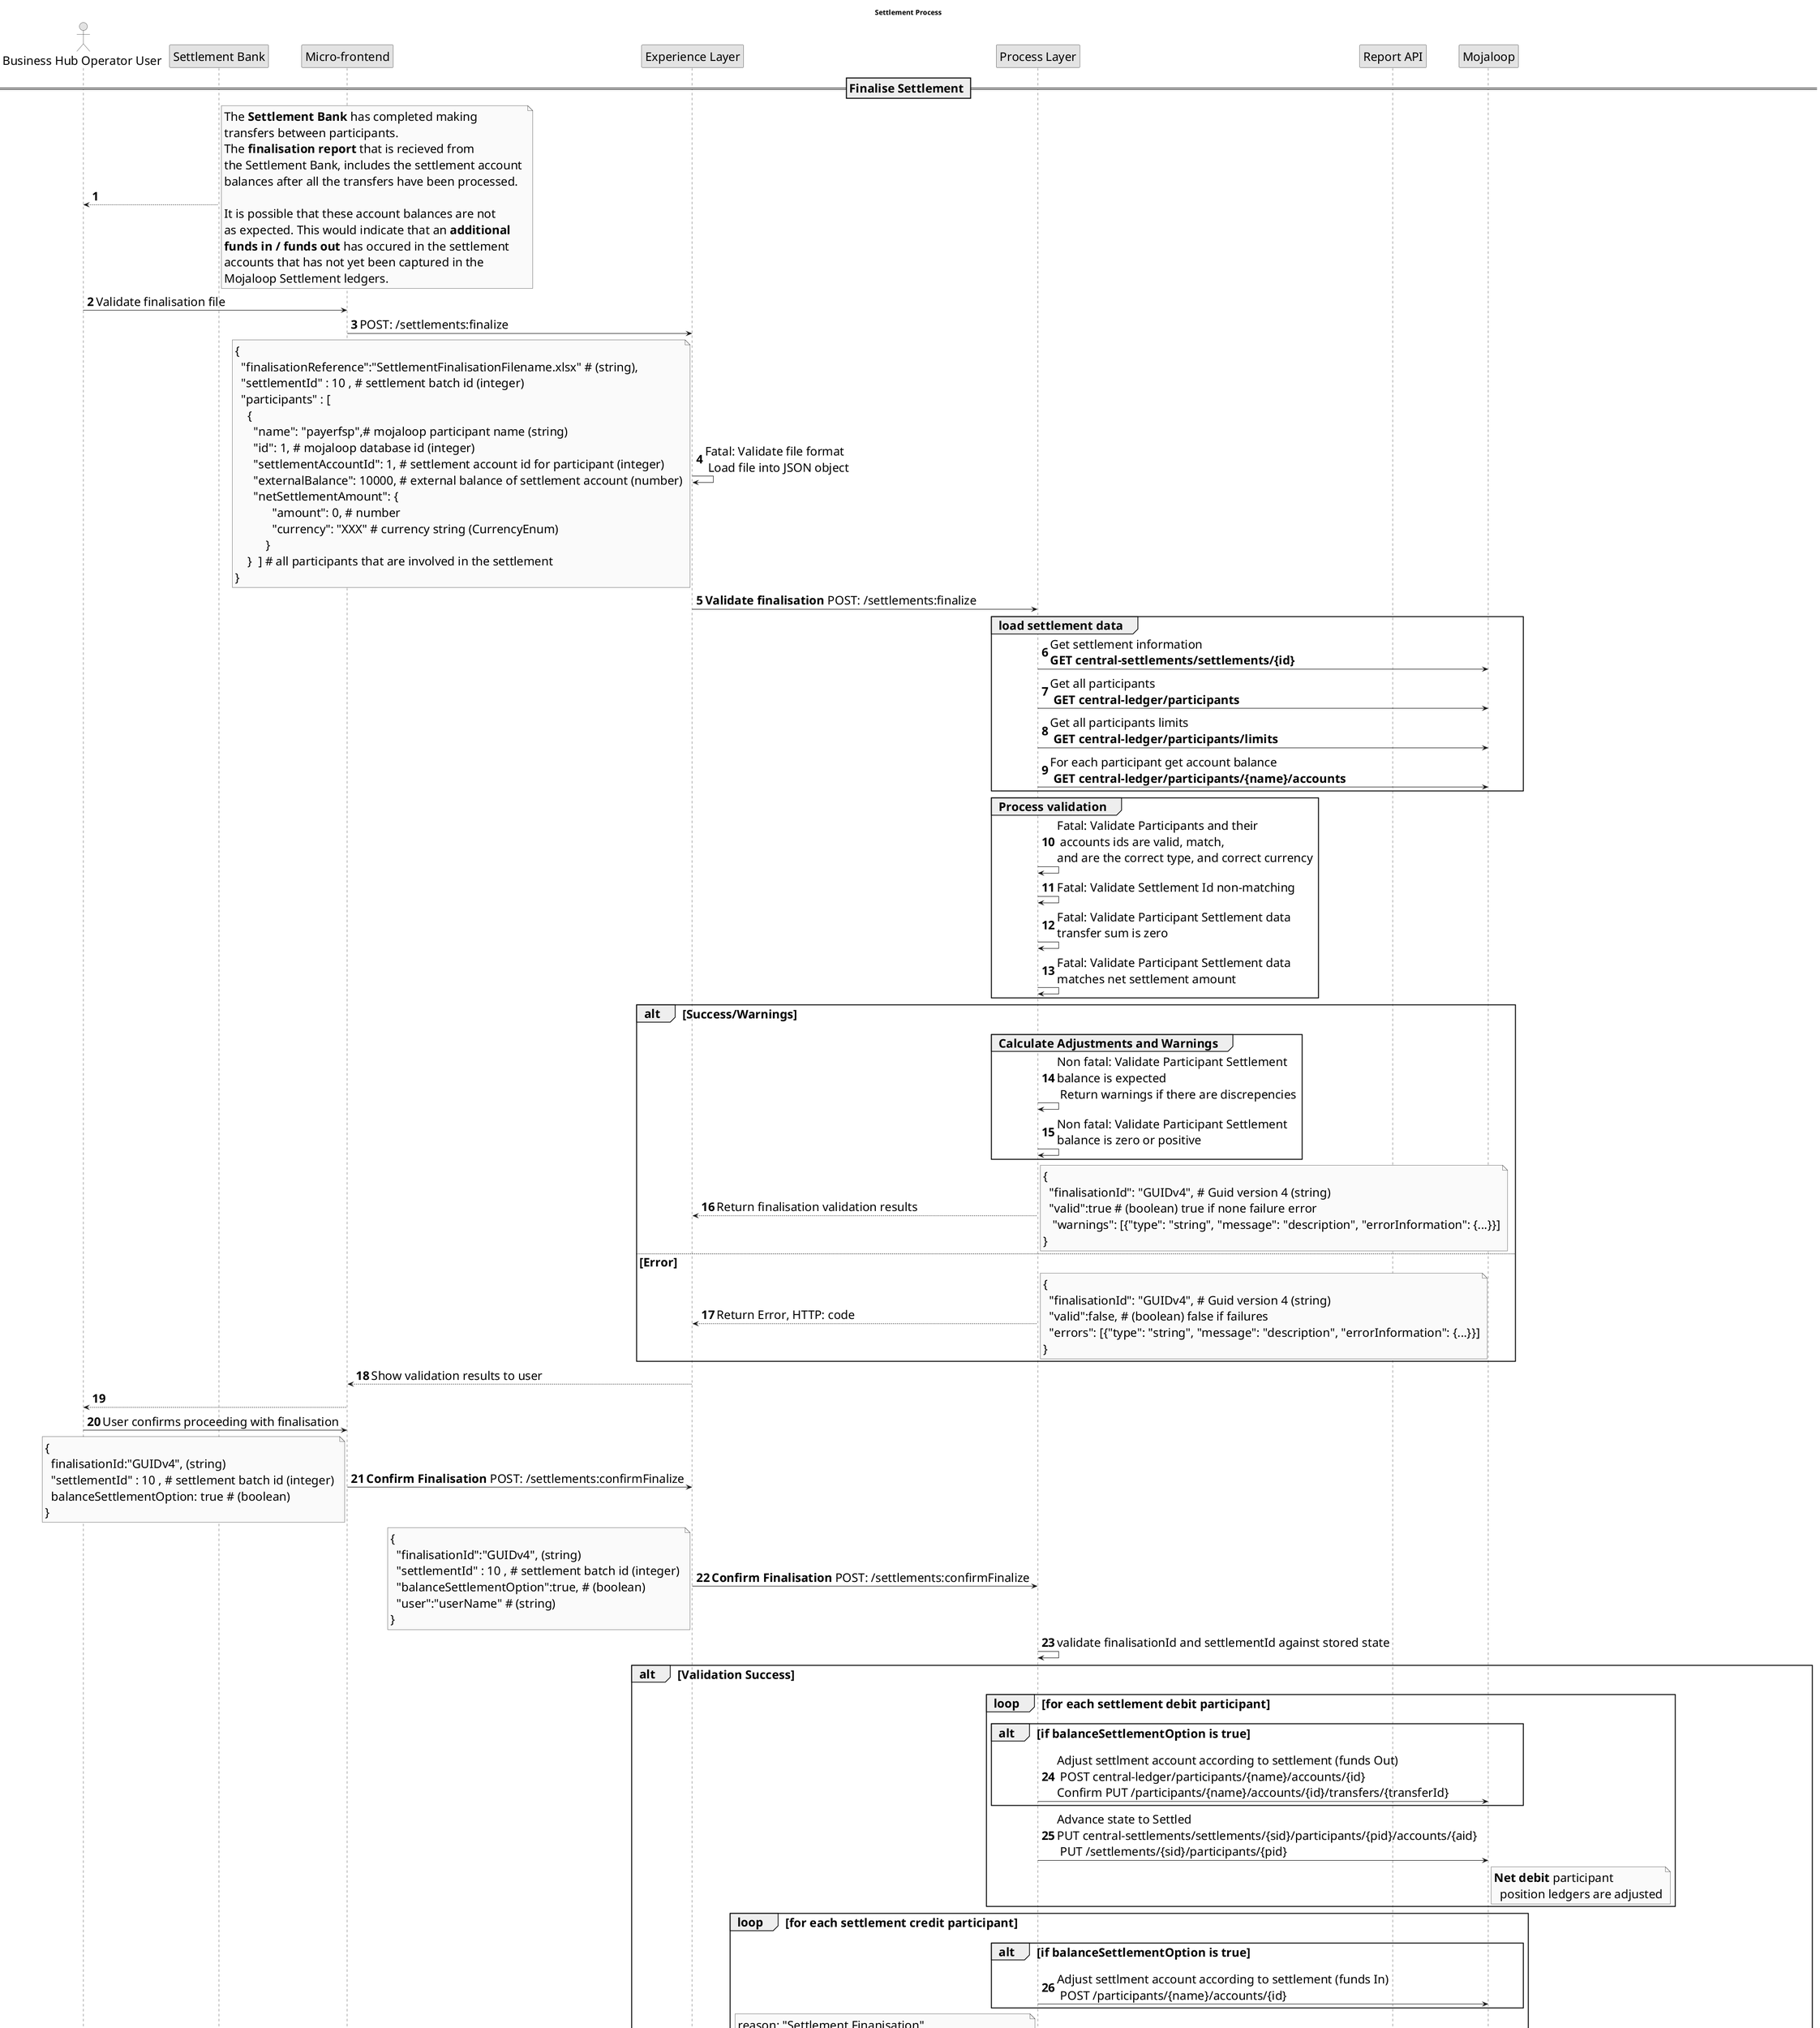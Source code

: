 @startuml settlementFinalisationErrorCases
skinparam activityFontSize 4
skinparam activityDiamondFontSize 30
skinparam activityArrowFontSize 24
skinparam defaultFontSize 24
skinparam noteFontSize 24
skinparam monochrome true
autonumber

title Settlement Process

actor "Business Hub Operator User" as bu

participant "Settlement Bank" as sbank
participant "Micro-frontend" as ui
participant "Experience Layer" as el
participant "Process Layer" as pl
participant "Report API" as report
participant "Mojaloop" as moja


== Finalise Settlement ==
sbank-->bu: 
note right
The **Settlement Bank** has completed making
transfers between participants.
The **finalisation report** that is recieved from 
the Settlement Bank, includes the settlement account 
balances after all the transfers have been processed.

It is possible that these account balances are not
as expected. This would indicate that an **additional** 
**funds in / funds out** has occured in the settlement 
accounts that has not yet been captured in the 
Mojaloop Settlement ledgers.
end note
bu -> ui: Validate finalisation file
ui -> el: POST: /settlements:finalize
el -> el: Fatal: Validate file format \n Load file into JSON object
note left 
{
  "finalisationReference":"SettlementFinalisationFilename.xlsx" # (string),
  "settlementId" : 10 , # settlement batch id (integer) 
  "participants" : [
    { 
      "name": "payerfsp",# mojaloop participant name (string) 
      "id": 1, # mojaloop database id (integer)
      "settlementAccountId": 1, # settlement account id for participant (integer)
      "externalBalance": 10000, # external balance of settlement account (number)
      "netSettlementAmount": {
            "amount": 0, # number
            "currency": "XXX" # currency string (CurrencyEnum)
          }
    }  ] # all participants that are involved in the settlement
}
end note

el -> pl: **Validate finalisation** POST: /settlements:finalize
group load settlement data
pl->moja: Get settlement information \n**GET central-settlements/settlements/{id}**
pl->moja: Get all participants\n **GET central-ledger/participants**
pl->moja: Get all participants limits\n **GET central-ledger/participants/limits**
pl->moja: For each participant get account balance\n **GET central-ledger/participants/{name}/accounts**
end
group Process validation 
pl -> pl: Fatal: Validate Participants and their \n accounts ids are valid, match, \nand are the correct type, and correct currency
pl -> pl: Fatal: Validate Settlement Id non-matching
pl -> pl: Fatal: Validate Participant Settlement data \ntransfer sum is zero
pl -> pl: Fatal: Validate Participant Settlement data \nmatches net settlement amount
end
alt Success/Warnings 
  group Calculate Adjustments and Warnings
  pl -> pl: Non fatal: Validate Participant Settlement \nbalance is expected \n Return warnings if there are discrepencies
  pl -> pl: Non fatal: Validate Participant Settlement \nbalance is zero or positive
  end

  pl--> el: Return finalisation validation results
  note right
    {
      "finalisationId": "GUIDv4", # Guid version 4 (string)
      "valid":true # (boolean) true if none failure error
       "warnings": [{"type": "string", "message": "description", "errorInformation": {...}}]
    }
  end note
else Error 
  pl--> el: Return Error, HTTP: code
  note right
  {
    "finalisationId": "GUIDv4", # Guid version 4 (string)
    "valid":false, # (boolean) false if failures
    "errors": [{"type": "string", "message": "description", "errorInformation": {...}}]
  }
  end note
end
el--> ui: Show validation results to user
ui--> bu: 

bu -> ui: User confirms proceeding with finalisation
ui -> el: **Confirm Finalisation** POST: /settlements:confirmFinalize
note left
{
  finalisationId:"GUIDv4", (string)
  "settlementId" : 10 , # settlement batch id (integer) 
  balanceSettlementOption: true # (boolean)
}
end note
el -> pl: **Confirm Finalisation** POST: /settlements:confirmFinalize
note left
{
  "finalisationId":"GUIDv4", (string)
  "settlementId" : 10 , # settlement batch id (integer) 
  "balanceSettlementOption":true, # (boolean)
  "user":"userName" # (string)
}
end note
pl -> pl: validate finalisationId and settlementId against stored state
alt Validation Success

  loop for each settlement debit participant
  ' pl->moja: [Remove if Liquidity adjustment includes settlement account check]\nadjust ndc: PUT /participants/{name}/limits
  alt if balanceSettlementOption is true 
  pl->moja: Adjust settlment account according to settlement (funds Out)\n POST central-ledger/participants/{name}/accounts/{id}\nConfirm PUT /participants/{name}/accounts/{id}/transfers/{transferId}
  end

  pl->moja: Advance state to Settled\nPUT central-settlements/settlements/{sid}/participants/{pid}/accounts/{aid} \n PUT /settlements/{sid}/participants/{pid}
  note right moja
  **Net debit** participant 
    position ledgers are adjusted
  end note

  end loop
  loop for each settlement credit participant
  ' pl->moja: [Remove if Liquidity adjustment includes settlement account check]\n adjust ndc: PUT /participants/{name}/limits
  alt if balanceSettlementOption is true 
  pl->moja: Adjust settlment account according to settlement (funds In)\n POST /participants/{name}/accounts/{id}
  end
  note left pl
    reason: "Settlement Finanisation"
    extension list: 
      [ { 'key'='user', 'value'='username'},
        { 'key'='reference', 'value'='finalisatonReference'} ]
  end note
  pl->moja: Advance state to Settled\nPUT central-settlements/settlements/{sid}/participants/{pid}/accounts/{aid} \n PUT /settlements/{sid}/participants/{pid}
  end loop
  alt if balanceSettlementOption is true 
  loop For each participant rebalance Settlement account  
  pl->moja: Get latest balance \n **GET central-ledger/participants/{name}/accounts**
  pl->moja: if < actual balance then\n increase balance (funds In)\n POST central-ledger/participants/{name}/accounts/{id}
  pl->moja: if > actual balance then\n decrease balance (funds Out)\n POST central-ledger/participants/{name}/accounts/{id}\nConfirm PUT /participants/{name}/accounts/{id}/transfers/{transferId}
  note left pl
    reason: "Settlement Rebalance"
    extension list: 
      [ { 'key'='user', 'value'='username'},
        { 'key'='reference', 'value'='finalisatonReference'} ]
  end note
  pl->moja: Confirm correct balance\n **GET central-ledger/participants/{name}/accounts**
  end 
  end

  alt Processing Success
    pl-->el: Response success, HTTP: 200
    note right 
      {
        "state": "string",
        "participants" : [
        { 
          "name": "payerfsp",# mojaloop participant name (string) 
          "id": 1, # mojaloop database id (integer)
          "settlementAccountId": 1 # settlement account id for participant (integer)
        }]
      }
    end note
  else Processing Error 
    pl-->el: Return Error, HTTP: code
    note right 
    {
      "state": "string",
      "participants" : [
      { 
        "name": "payerfsp",# mojaloop participant name (string) 
        "id": 1, # mojaloop database id (integer)
        "settlementAccountId": 1, # settlement account id for participant (integer)
        "errors": [{"type": "string", "message": "description", "errorInformation": {...}}] # errorInformation std fspiop error information object
      }]
    }
    end note
  end

else Validation failure
 pl-->el: Return Error, HTTP: code
    note right 
      {
      "errorInformation": { 
        "errorCode": 3100,
        "errorDescription": "string",
        "extensionList": {
          "extension": [
            {
              "key": "string",
              "value": "string" 
            }
          ] 
        }
      }
    } # errorInformation std fspiop error information object
    end note
end

el-->ui: Settlement \n Process \n Completed (Update settlement Status or display errors)

@enduml